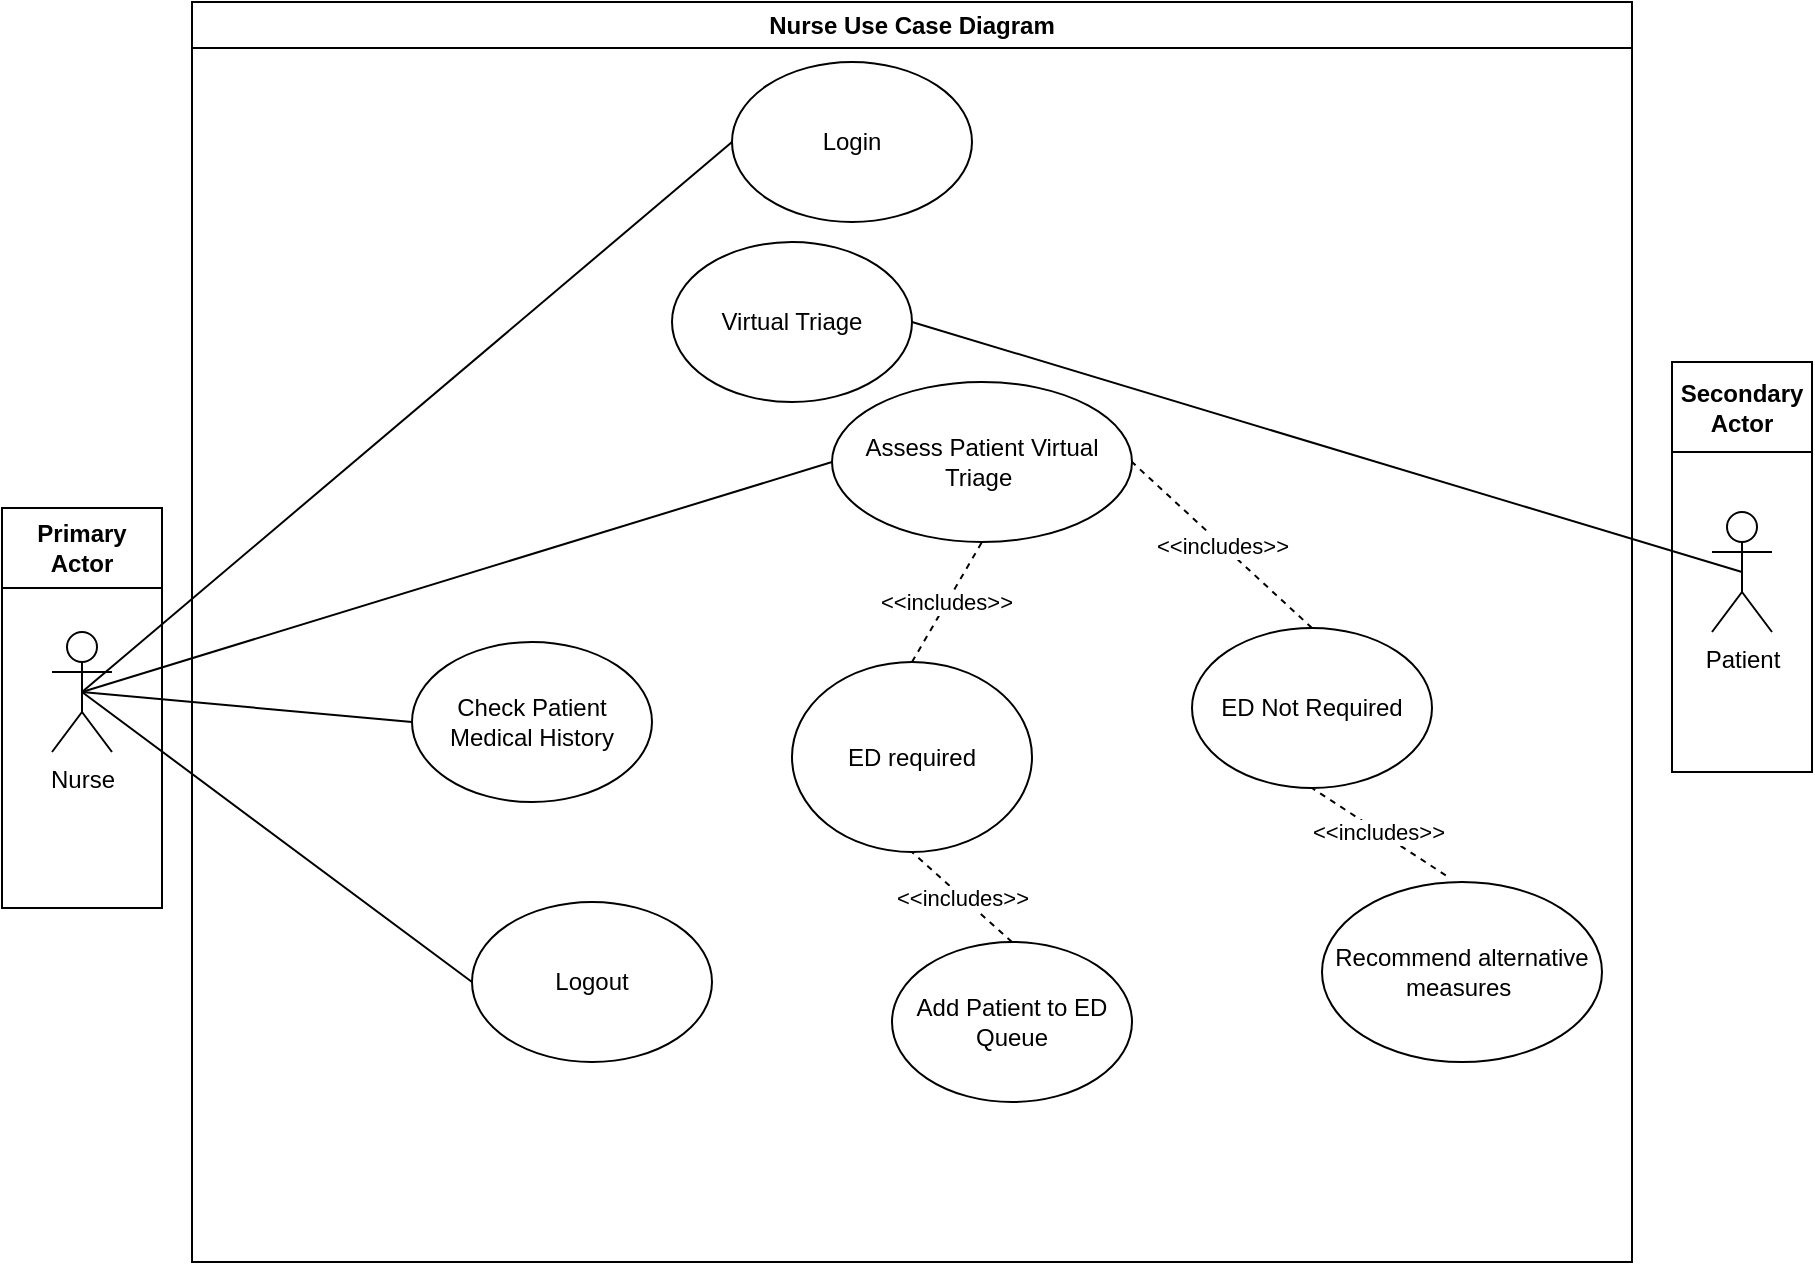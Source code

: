 <mxfile version="24.7.16">
  <diagram name="Page-1" id="cs-93JfKSjwVCzdSiUG0">
    <mxGraphModel dx="3088" dy="1907" grid="1" gridSize="10" guides="1" tooltips="1" connect="1" arrows="1" fold="1" page="1" pageScale="1" pageWidth="827" pageHeight="1169" math="0" shadow="0">
      <root>
        <mxCell id="0" />
        <mxCell id="1" parent="0" />
        <mxCell id="X_wR6jChlvGeCeVIgnp7-4" value="Nurse" style="shape=umlActor;verticalLabelPosition=bottom;verticalAlign=top;html=1;outlineConnect=0;" vertex="1" parent="1">
          <mxGeometry x="-1590" y="305" width="30" height="60" as="geometry" />
        </mxCell>
        <mxCell id="X_wR6jChlvGeCeVIgnp7-7" value="Login" style="ellipse;whiteSpace=wrap;html=1;" vertex="1" parent="1">
          <mxGeometry x="-1250" y="20" width="120" height="80" as="geometry" />
        </mxCell>
        <mxCell id="X_wR6jChlvGeCeVIgnp7-8" value="" style="endArrow=none;html=1;rounded=0;entryX=0;entryY=0.5;entryDx=0;entryDy=0;exitX=0.5;exitY=0.5;exitDx=0;exitDy=0;exitPerimeter=0;" edge="1" parent="1" source="X_wR6jChlvGeCeVIgnp7-4" target="X_wR6jChlvGeCeVIgnp7-7">
          <mxGeometry width="50" height="50" relative="1" as="geometry">
            <mxPoint x="-1520" y="260" as="sourcePoint" />
            <mxPoint x="-1470" y="210" as="targetPoint" />
          </mxGeometry>
        </mxCell>
        <mxCell id="X_wR6jChlvGeCeVIgnp7-25" value="Virtual Triage" style="ellipse;whiteSpace=wrap;html=1;" vertex="1" parent="1">
          <mxGeometry x="-1280" y="110" width="120" height="80" as="geometry" />
        </mxCell>
        <mxCell id="X_wR6jChlvGeCeVIgnp7-26" value="" style="endArrow=none;html=1;rounded=0;entryX=1;entryY=0.5;entryDx=0;entryDy=0;exitX=0.5;exitY=0.5;exitDx=0;exitDy=0;exitPerimeter=0;" edge="1" parent="1" source="X_wR6jChlvGeCeVIgnp7-19" target="X_wR6jChlvGeCeVIgnp7-25">
          <mxGeometry width="50" height="50" relative="1" as="geometry">
            <mxPoint x="-990" y="280" as="sourcePoint" />
            <mxPoint x="-940" y="230" as="targetPoint" />
          </mxGeometry>
        </mxCell>
        <mxCell id="X_wR6jChlvGeCeVIgnp7-27" value="Assess Patient Virtual Triage&amp;nbsp;" style="ellipse;whiteSpace=wrap;html=1;" vertex="1" parent="1">
          <mxGeometry x="-1200" y="180" width="150" height="80" as="geometry" />
        </mxCell>
        <mxCell id="X_wR6jChlvGeCeVIgnp7-28" value="" style="endArrow=none;html=1;rounded=0;entryX=0;entryY=0.5;entryDx=0;entryDy=0;exitX=0.5;exitY=0.5;exitDx=0;exitDy=0;exitPerimeter=0;" edge="1" parent="1" source="X_wR6jChlvGeCeVIgnp7-4" target="X_wR6jChlvGeCeVIgnp7-27">
          <mxGeometry width="50" height="50" relative="1" as="geometry">
            <mxPoint x="-1420" y="300" as="sourcePoint" />
            <mxPoint x="-1370" y="250" as="targetPoint" />
          </mxGeometry>
        </mxCell>
        <mxCell id="X_wR6jChlvGeCeVIgnp7-30" value="Check Patient Medical History" style="ellipse;whiteSpace=wrap;html=1;" vertex="1" parent="1">
          <mxGeometry x="-1410" y="310" width="120" height="80" as="geometry" />
        </mxCell>
        <mxCell id="X_wR6jChlvGeCeVIgnp7-32" value="ED required" style="ellipse;whiteSpace=wrap;html=1;" vertex="1" parent="1">
          <mxGeometry x="-1220" y="320" width="120" height="95" as="geometry" />
        </mxCell>
        <mxCell id="X_wR6jChlvGeCeVIgnp7-37" value="&amp;lt;&amp;lt;includes&amp;gt;&amp;gt;" style="endArrow=none;dashed=1;html=1;rounded=0;entryX=0.5;entryY=1;entryDx=0;entryDy=0;exitX=0.5;exitY=0;exitDx=0;exitDy=0;" edge="1" parent="1" source="X_wR6jChlvGeCeVIgnp7-32" target="X_wR6jChlvGeCeVIgnp7-27">
          <mxGeometry width="50" height="50" relative="1" as="geometry">
            <mxPoint x="-1150" y="310" as="sourcePoint" />
            <mxPoint x="-1100" y="260" as="targetPoint" />
          </mxGeometry>
        </mxCell>
        <mxCell id="X_wR6jChlvGeCeVIgnp7-38" value="ED Not Required" style="ellipse;whiteSpace=wrap;html=1;" vertex="1" parent="1">
          <mxGeometry x="-1020" y="303" width="120" height="80" as="geometry" />
        </mxCell>
        <mxCell id="X_wR6jChlvGeCeVIgnp7-39" value="&amp;lt;&amp;lt;includes&amp;gt;&amp;gt;" style="endArrow=none;dashed=1;html=1;rounded=0;entryX=1;entryY=0.5;entryDx=0;entryDy=0;exitX=0.5;exitY=0;exitDx=0;exitDy=0;" edge="1" parent="1" source="X_wR6jChlvGeCeVIgnp7-38" target="X_wR6jChlvGeCeVIgnp7-27">
          <mxGeometry x="-0.004" width="50" height="50" relative="1" as="geometry">
            <mxPoint x="-1020" y="300" as="sourcePoint" />
            <mxPoint x="-970" y="250" as="targetPoint" />
            <mxPoint as="offset" />
          </mxGeometry>
        </mxCell>
        <mxCell id="X_wR6jChlvGeCeVIgnp7-40" value="" style="endArrow=none;html=1;rounded=0;entryX=0;entryY=0.5;entryDx=0;entryDy=0;exitX=0.5;exitY=0.5;exitDx=0;exitDy=0;exitPerimeter=0;" edge="1" parent="1" source="X_wR6jChlvGeCeVIgnp7-4" target="X_wR6jChlvGeCeVIgnp7-30">
          <mxGeometry width="50" height="50" relative="1" as="geometry">
            <mxPoint x="-1470" y="380" as="sourcePoint" />
            <mxPoint x="-1420" y="330" as="targetPoint" />
          </mxGeometry>
        </mxCell>
        <mxCell id="X_wR6jChlvGeCeVIgnp7-41" value="Add Patient to ED Queue" style="ellipse;whiteSpace=wrap;html=1;" vertex="1" parent="1">
          <mxGeometry x="-1170" y="460" width="120" height="80" as="geometry" />
        </mxCell>
        <mxCell id="X_wR6jChlvGeCeVIgnp7-42" value="&amp;lt;&amp;lt;includes&amp;gt;&amp;gt;" style="endArrow=none;dashed=1;html=1;rounded=0;entryX=0.5;entryY=1;entryDx=0;entryDy=0;exitX=0.5;exitY=0;exitDx=0;exitDy=0;" edge="1" parent="1" source="X_wR6jChlvGeCeVIgnp7-41" target="X_wR6jChlvGeCeVIgnp7-32">
          <mxGeometry width="50" height="50" relative="1" as="geometry">
            <mxPoint x="-1240" y="480" as="sourcePoint" />
            <mxPoint x="-1190" y="430" as="targetPoint" />
          </mxGeometry>
        </mxCell>
        <mxCell id="X_wR6jChlvGeCeVIgnp7-43" value="Recommend alternative measures&amp;nbsp;" style="ellipse;whiteSpace=wrap;html=1;" vertex="1" parent="1">
          <mxGeometry x="-955" y="430" width="140" height="90" as="geometry" />
        </mxCell>
        <mxCell id="X_wR6jChlvGeCeVIgnp7-44" value="&amp;lt;&amp;lt;includes&amp;gt;&amp;gt;" style="endArrow=none;dashed=1;html=1;rounded=0;entryX=0.5;entryY=1;entryDx=0;entryDy=0;exitX=0.442;exitY=-0.037;exitDx=0;exitDy=0;exitPerimeter=0;" edge="1" parent="1" source="X_wR6jChlvGeCeVIgnp7-43" target="X_wR6jChlvGeCeVIgnp7-38">
          <mxGeometry width="50" height="50" relative="1" as="geometry">
            <mxPoint x="-890" y="420" as="sourcePoint" />
            <mxPoint x="-840" y="370" as="targetPoint" />
          </mxGeometry>
        </mxCell>
        <mxCell id="X_wR6jChlvGeCeVIgnp7-45" value="Logout" style="ellipse;whiteSpace=wrap;html=1;" vertex="1" parent="1">
          <mxGeometry x="-1380" y="440" width="120" height="80" as="geometry" />
        </mxCell>
        <mxCell id="X_wR6jChlvGeCeVIgnp7-46" value="" style="endArrow=none;html=1;rounded=0;entryX=0.5;entryY=0.5;entryDx=0;entryDy=0;entryPerimeter=0;exitX=0;exitY=0.5;exitDx=0;exitDy=0;" edge="1" parent="1" source="X_wR6jChlvGeCeVIgnp7-45" target="X_wR6jChlvGeCeVIgnp7-4">
          <mxGeometry width="50" height="50" relative="1" as="geometry">
            <mxPoint x="-1460" y="500" as="sourcePoint" />
            <mxPoint x="-1410" y="450" as="targetPoint" />
          </mxGeometry>
        </mxCell>
        <mxCell id="X_wR6jChlvGeCeVIgnp7-48" value="Nurse Use Case Diagram" style="swimlane;whiteSpace=wrap;html=1;" vertex="1" parent="1">
          <mxGeometry x="-1520" y="-10" width="720" height="630" as="geometry" />
        </mxCell>
        <mxCell id="X_wR6jChlvGeCeVIgnp7-49" value="Secondary Actor" style="swimlane;whiteSpace=wrap;html=1;startSize=45;" vertex="1" parent="1">
          <mxGeometry x="-780" y="170" width="70" height="205" as="geometry" />
        </mxCell>
        <mxCell id="X_wR6jChlvGeCeVIgnp7-19" value="Patient" style="shape=umlActor;verticalLabelPosition=bottom;verticalAlign=top;html=1;outlineConnect=0;" vertex="1" parent="X_wR6jChlvGeCeVIgnp7-49">
          <mxGeometry x="20" y="75" width="30" height="60" as="geometry" />
        </mxCell>
        <mxCell id="X_wR6jChlvGeCeVIgnp7-50" value="Primary Actor" style="swimlane;whiteSpace=wrap;html=1;startSize=40;" vertex="1" parent="1">
          <mxGeometry x="-1615" y="243" width="80" height="200" as="geometry" />
        </mxCell>
      </root>
    </mxGraphModel>
  </diagram>
</mxfile>

